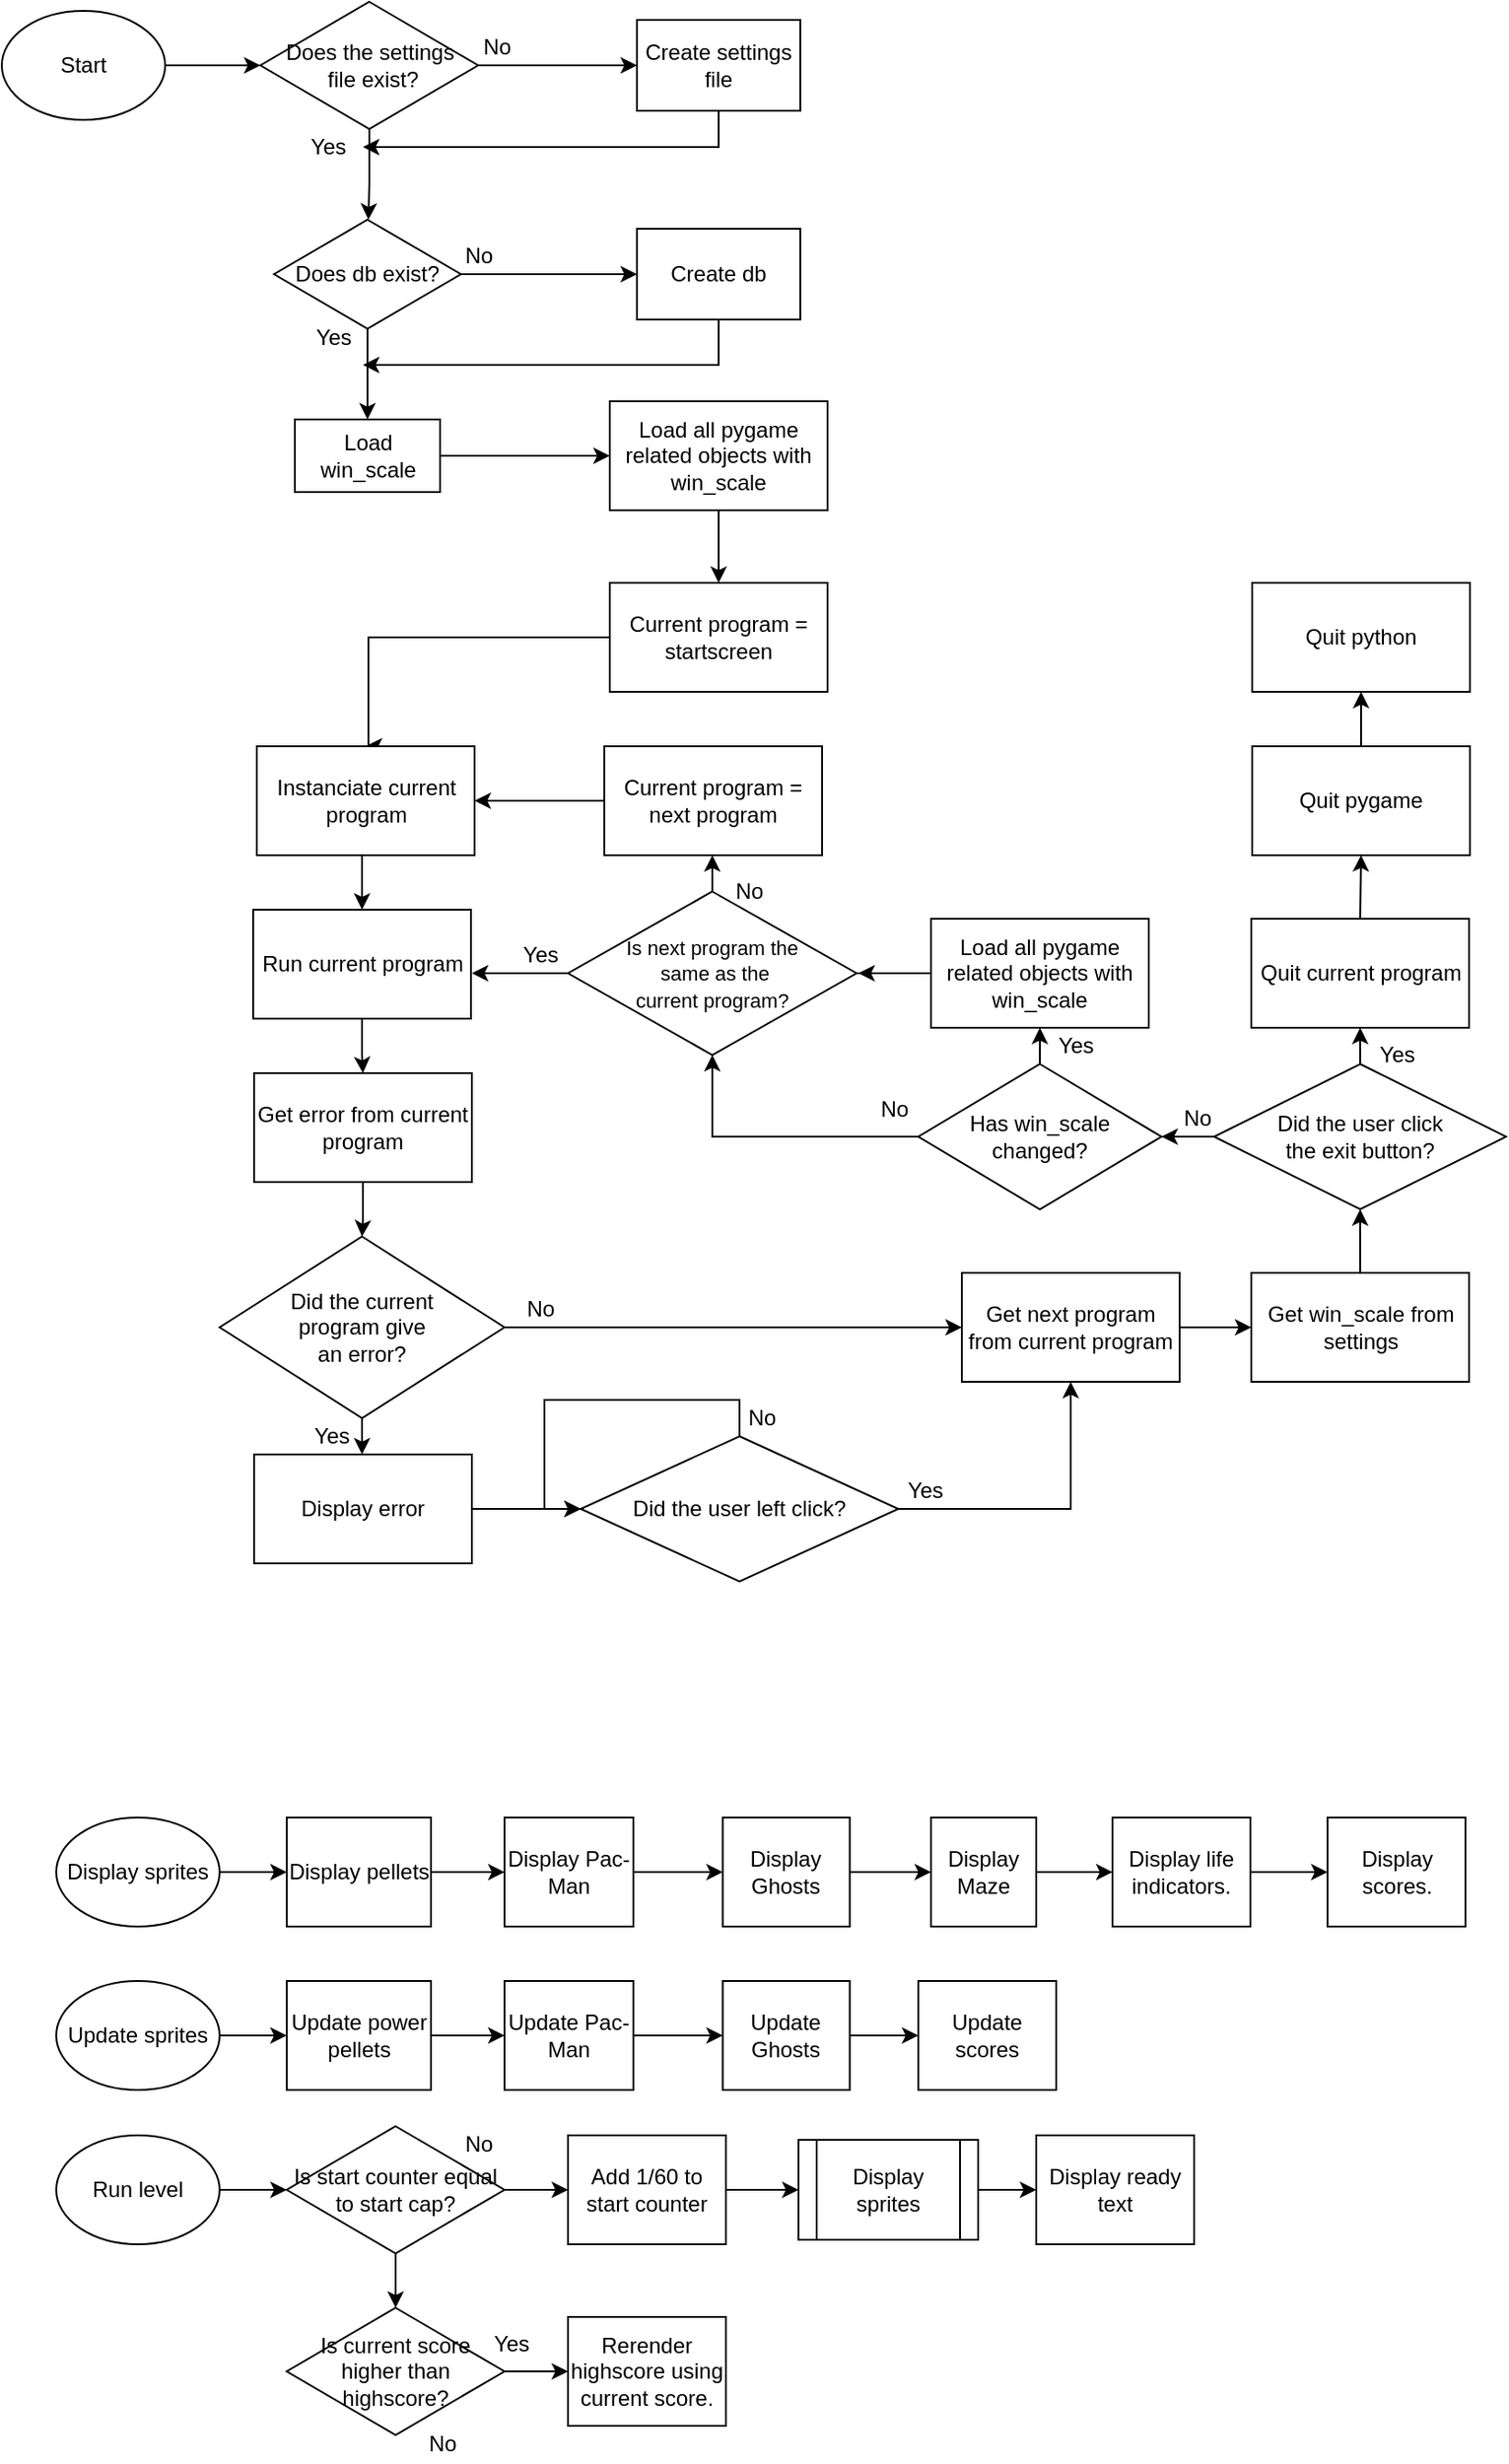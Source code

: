 <mxfile version="12.4.8" type="onedrive" pages="2"><diagram id="rfwkC02bc25yJzGMVfTT" name="Page-1"><mxGraphModel dx="1376" dy="1138" grid="1" gridSize="10" guides="1" tooltips="1" connect="1" arrows="1" fold="1" page="1" pageScale="1" pageWidth="850" pageHeight="1100" math="0" shadow="0"><root><mxCell id="0"/><mxCell id="1" parent="0"/><mxCell id="7Ns3Egv33IpEo0ZWfSHC-7" style="edgeStyle=orthogonalEdgeStyle;rounded=0;orthogonalLoop=1;jettySize=auto;html=1;exitX=0.5;exitY=1;exitDx=0;exitDy=0;" parent="1" source="7Ns3Egv33IpEo0ZWfSHC-1" edge="1"><mxGeometry relative="1" as="geometry"><mxPoint x="209" y="320" as="targetPoint"/><Array as="points"><mxPoint x="405" y="320"/></Array></mxGeometry></mxCell><mxCell id="7Ns3Egv33IpEo0ZWfSHC-1" value="Create db" style="rounded=0;whiteSpace=wrap;html=1;" parent="1" vertex="1"><mxGeometry x="360" y="245" width="90" height="50" as="geometry"/></mxCell><object label="" id="7Ns3Egv33IpEo0ZWfSHC-4"><mxCell style="edgeStyle=orthogonalEdgeStyle;rounded=0;orthogonalLoop=1;jettySize=auto;html=1;entryX=0;entryY=0.5;entryDx=0;entryDy=0;" parent="1" source="7Ns3Egv33IpEo0ZWfSHC-2" target="7Ns3Egv33IpEo0ZWfSHC-1" edge="1"><mxGeometry relative="1" as="geometry"><mxPoint x="309" y="270" as="targetPoint"/><Array as="points"><mxPoint x="354" y="270"/></Array></mxGeometry></mxCell></object><mxCell id="7Ns3Egv33IpEo0ZWfSHC-6" style="edgeStyle=orthogonalEdgeStyle;rounded=0;orthogonalLoop=1;jettySize=auto;html=1;entryX=0.5;entryY=0;entryDx=0;entryDy=0;" parent="1" source="7Ns3Egv33IpEo0ZWfSHC-2" target="7Ns3Egv33IpEo0ZWfSHC-20" edge="1"><mxGeometry relative="1" as="geometry"><mxPoint x="211.5" y="350" as="targetPoint"/></mxGeometry></mxCell><mxCell id="7Ns3Egv33IpEo0ZWfSHC-2" value="Does db exist?" style="rhombus;whiteSpace=wrap;html=1;" parent="1" vertex="1"><mxGeometry x="160" y="240" width="103" height="60" as="geometry"/></mxCell><mxCell id="7Ns3Egv33IpEo0ZWfSHC-15" style="edgeStyle=orthogonalEdgeStyle;rounded=0;orthogonalLoop=1;jettySize=auto;html=1;exitX=0.5;exitY=1;exitDx=0;exitDy=0;" parent="1" source="7Ns3Egv33IpEo0ZWfSHC-16" edge="1"><mxGeometry relative="1" as="geometry"><mxPoint x="209" y="200" as="targetPoint"/><Array as="points"><mxPoint x="405" y="200"/></Array></mxGeometry></mxCell><mxCell id="7Ns3Egv33IpEo0ZWfSHC-16" value="Create settings file" style="rounded=0;whiteSpace=wrap;html=1;" parent="1" vertex="1"><mxGeometry x="360" y="130" width="90" height="50" as="geometry"/></mxCell><object label="" id="7Ns3Egv33IpEo0ZWfSHC-17"><mxCell style="edgeStyle=orthogonalEdgeStyle;rounded=0;orthogonalLoop=1;jettySize=auto;html=1;entryX=0;entryY=0.5;entryDx=0;entryDy=0;" parent="1" source="7Ns3Egv33IpEo0ZWfSHC-19" target="7Ns3Egv33IpEo0ZWfSHC-16" edge="1"><mxGeometry relative="1" as="geometry"><mxPoint x="309" y="155" as="targetPoint"/><Array as="points"/></mxGeometry></mxCell></object><mxCell id="7Ns3Egv33IpEo0ZWfSHC-18" style="edgeStyle=orthogonalEdgeStyle;rounded=0;orthogonalLoop=1;jettySize=auto;html=1;" parent="1" source="7Ns3Egv33IpEo0ZWfSHC-19" edge="1"><mxGeometry relative="1" as="geometry"><mxPoint x="212" y="240" as="targetPoint"/><Array as="points"><mxPoint x="212" y="220"/><mxPoint x="212" y="220"/></Array></mxGeometry></mxCell><mxCell id="7Ns3Egv33IpEo0ZWfSHC-19" value="Does the settings&lt;br&gt;&amp;nbsp;file exist?" style="rhombus;whiteSpace=wrap;html=1;" parent="1" vertex="1"><mxGeometry x="152.5" y="120" width="120" height="70" as="geometry"/></mxCell><mxCell id="LpCBXgdf8nQ3OB-SnXye-2" style="edgeStyle=orthogonalEdgeStyle;rounded=0;orthogonalLoop=1;jettySize=auto;html=1;entryX=0;entryY=0.5;entryDx=0;entryDy=0;" parent="1" source="7Ns3Egv33IpEo0ZWfSHC-20" target="7Ns3Egv33IpEo0ZWfSHC-22" edge="1"><mxGeometry relative="1" as="geometry"/></mxCell><mxCell id="7Ns3Egv33IpEo0ZWfSHC-20" value="Load win_scale" style="rounded=0;whiteSpace=wrap;html=1;" parent="1" vertex="1"><mxGeometry x="171.5" y="350" width="80" height="40" as="geometry"/></mxCell><mxCell id="LpCBXgdf8nQ3OB-SnXye-80" style="edgeStyle=orthogonalEdgeStyle;rounded=0;orthogonalLoop=1;jettySize=auto;html=1;entryX=0.5;entryY=0;entryDx=0;entryDy=0;startArrow=none;startFill=0;endArrow=classic;endFill=1;strokeColor=#000000;" parent="1" source="7Ns3Egv33IpEo0ZWfSHC-22" target="LpCBXgdf8nQ3OB-SnXye-3" edge="1"><mxGeometry relative="1" as="geometry"/></mxCell><mxCell id="7Ns3Egv33IpEo0ZWfSHC-22" value="Load all pygame related objects with win_scale" style="rounded=0;whiteSpace=wrap;html=1;" parent="1" vertex="1"><mxGeometry x="345" y="340" width="120" height="60" as="geometry"/></mxCell><mxCell id="LpCBXgdf8nQ3OB-SnXye-7" style="edgeStyle=orthogonalEdgeStyle;rounded=0;orthogonalLoop=1;jettySize=auto;html=1;entryX=0.5;entryY=0;entryDx=0;entryDy=0;exitX=0.5;exitY=1;exitDx=0;exitDy=0;" parent="1" source="LpCBXgdf8nQ3OB-SnXye-14" target="LpCBXgdf8nQ3OB-SnXye-5" edge="1"><mxGeometry relative="1" as="geometry"><mxPoint x="209" y="600" as="sourcePoint"/></mxGeometry></mxCell><mxCell id="LpCBXgdf8nQ3OB-SnXye-18" style="edgeStyle=orthogonalEdgeStyle;rounded=0;orthogonalLoop=1;jettySize=auto;html=1;entryX=0.5;entryY=0;entryDx=0;entryDy=0;" parent="1" source="LpCBXgdf8nQ3OB-SnXye-3" target="LpCBXgdf8nQ3OB-SnXye-14" edge="1"><mxGeometry relative="1" as="geometry"><Array as="points"><mxPoint x="212" y="470"/></Array></mxGeometry></mxCell><mxCell id="LpCBXgdf8nQ3OB-SnXye-3" value="Current program = startscreen" style="rounded=0;whiteSpace=wrap;html=1;" parent="1" vertex="1"><mxGeometry x="345" y="440" width="120" height="60" as="geometry"/></mxCell><mxCell id="LpCBXgdf8nQ3OB-SnXye-23" style="edgeStyle=orthogonalEdgeStyle;rounded=0;orthogonalLoop=1;jettySize=auto;html=1;entryX=0.5;entryY=0;entryDx=0;entryDy=0;" parent="1" source="LpCBXgdf8nQ3OB-SnXye-5" target="LpCBXgdf8nQ3OB-SnXye-22" edge="1"><mxGeometry relative="1" as="geometry"/></mxCell><mxCell id="LpCBXgdf8nQ3OB-SnXye-5" value="Run current program" style="rounded=0;whiteSpace=wrap;html=1;" parent="1" vertex="1"><mxGeometry x="148.5" y="620" width="120" height="60" as="geometry"/></mxCell><mxCell id="LpCBXgdf8nQ3OB-SnXye-66" style="edgeStyle=orthogonalEdgeStyle;rounded=0;orthogonalLoop=1;jettySize=auto;html=1;entryX=0;entryY=0.5;entryDx=0;entryDy=0;" parent="1" source="LpCBXgdf8nQ3OB-SnXye-6" target="LpCBXgdf8nQ3OB-SnXye-65" edge="1"><mxGeometry relative="1" as="geometry"/></mxCell><mxCell id="LpCBXgdf8nQ3OB-SnXye-6" value="Get next program from current program" style="rounded=0;whiteSpace=wrap;html=1;" parent="1" vertex="1"><mxGeometry x="539" y="820" width="120" height="60" as="geometry"/></mxCell><mxCell id="LpCBXgdf8nQ3OB-SnXye-43" style="edgeStyle=orthogonalEdgeStyle;rounded=0;orthogonalLoop=1;jettySize=auto;html=1;" parent="1" source="LpCBXgdf8nQ3OB-SnXye-9" edge="1"><mxGeometry relative="1" as="geometry"><mxPoint x="269" y="655" as="targetPoint"/><Array as="points"><mxPoint x="599" y="655"/></Array></mxGeometry></mxCell><mxCell id="LpCBXgdf8nQ3OB-SnXye-44" style="edgeStyle=orthogonalEdgeStyle;rounded=0;orthogonalLoop=1;jettySize=auto;html=1;entryX=0.5;entryY=1;entryDx=0;entryDy=0;" parent="1" source="LpCBXgdf8nQ3OB-SnXye-9" target="LpCBXgdf8nQ3OB-SnXye-13" edge="1"><mxGeometry relative="1" as="geometry"/></mxCell><mxCell id="LpCBXgdf8nQ3OB-SnXye-9" value="&lt;font style=&quot;font-size: 11px&quot;&gt;Is next program&amp;nbsp;the&lt;br&gt;&amp;nbsp;same as the &lt;br&gt;current program?&lt;/font&gt;" style="rhombus;whiteSpace=wrap;html=1;" parent="1" vertex="1"><mxGeometry x="322" y="610" width="159" height="90" as="geometry"/></mxCell><mxCell id="LpCBXgdf8nQ3OB-SnXye-48" style="edgeStyle=orthogonalEdgeStyle;rounded=0;orthogonalLoop=1;jettySize=auto;html=1;entryX=1;entryY=0.5;entryDx=0;entryDy=0;" parent="1" source="LpCBXgdf8nQ3OB-SnXye-13" target="LpCBXgdf8nQ3OB-SnXye-14" edge="1"><mxGeometry relative="1" as="geometry"><Array as="points"><mxPoint x="402" y="560"/><mxPoint x="402" y="560"/></Array></mxGeometry></mxCell><mxCell id="LpCBXgdf8nQ3OB-SnXye-13" value="Current program = next program" style="rounded=0;whiteSpace=wrap;html=1;" parent="1" vertex="1"><mxGeometry x="342" y="530" width="120" height="60" as="geometry"/></mxCell><mxCell id="LpCBXgdf8nQ3OB-SnXye-14" value="Instanciate current program" style="rounded=0;whiteSpace=wrap;html=1;" parent="1" vertex="1"><mxGeometry x="150.5" y="530" width="120" height="60" as="geometry"/></mxCell><mxCell id="LpCBXgdf8nQ3OB-SnXye-25" style="edgeStyle=orthogonalEdgeStyle;rounded=0;orthogonalLoop=1;jettySize=auto;html=1;entryX=0.5;entryY=0;entryDx=0;entryDy=0;" parent="1" source="LpCBXgdf8nQ3OB-SnXye-22" target="LpCBXgdf8nQ3OB-SnXye-24" edge="1"><mxGeometry relative="1" as="geometry"/></mxCell><mxCell id="LpCBXgdf8nQ3OB-SnXye-22" value="Get error from current program" style="rounded=0;whiteSpace=wrap;html=1;" parent="1" vertex="1"><mxGeometry x="149" y="710" width="120" height="60" as="geometry"/></mxCell><mxCell id="LpCBXgdf8nQ3OB-SnXye-32" style="edgeStyle=orthogonalEdgeStyle;rounded=0;orthogonalLoop=1;jettySize=auto;html=1;entryX=0.5;entryY=0;entryDx=0;entryDy=0;" parent="1" source="LpCBXgdf8nQ3OB-SnXye-24" target="LpCBXgdf8nQ3OB-SnXye-27" edge="1"><mxGeometry relative="1" as="geometry"/></mxCell><mxCell id="LpCBXgdf8nQ3OB-SnXye-36" style="edgeStyle=orthogonalEdgeStyle;rounded=0;orthogonalLoop=1;jettySize=auto;html=1;entryX=0;entryY=0.5;entryDx=0;entryDy=0;" parent="1" source="LpCBXgdf8nQ3OB-SnXye-24" target="LpCBXgdf8nQ3OB-SnXye-6" edge="1"><mxGeometry relative="1" as="geometry"/></mxCell><mxCell id="LpCBXgdf8nQ3OB-SnXye-24" value="Did the current &lt;br&gt;program give &lt;br&gt;an error?" style="rhombus;whiteSpace=wrap;html=1;" parent="1" vertex="1"><mxGeometry x="130" y="800" width="157" height="100" as="geometry"/></mxCell><mxCell id="LpCBXgdf8nQ3OB-SnXye-34" style="edgeStyle=orthogonalEdgeStyle;rounded=0;orthogonalLoop=1;jettySize=auto;html=1;entryX=0;entryY=0.5;entryDx=0;entryDy=0;" parent="1" source="LpCBXgdf8nQ3OB-SnXye-27" target="LpCBXgdf8nQ3OB-SnXye-28" edge="1"><mxGeometry relative="1" as="geometry"/></mxCell><mxCell id="LpCBXgdf8nQ3OB-SnXye-27" value="Display error" style="rounded=0;whiteSpace=wrap;html=1;" parent="1" vertex="1"><mxGeometry x="149" y="920" width="120" height="60" as="geometry"/></mxCell><mxCell id="LpCBXgdf8nQ3OB-SnXye-35" style="edgeStyle=orthogonalEdgeStyle;rounded=0;orthogonalLoop=1;jettySize=auto;html=1;entryX=0.5;entryY=1;entryDx=0;entryDy=0;" parent="1" source="LpCBXgdf8nQ3OB-SnXye-28" target="LpCBXgdf8nQ3OB-SnXye-6" edge="1"><mxGeometry relative="1" as="geometry"/></mxCell><mxCell id="LpCBXgdf8nQ3OB-SnXye-28" value="Did the user left click?" style="rhombus;whiteSpace=wrap;html=1;" parent="1" vertex="1"><mxGeometry x="329" y="910" width="175" height="80" as="geometry"/></mxCell><mxCell id="LpCBXgdf8nQ3OB-SnXye-49" style="edgeStyle=orthogonalEdgeStyle;rounded=0;orthogonalLoop=1;jettySize=auto;html=1;entryX=0;entryY=0.5;entryDx=0;entryDy=0;" parent="1" source="LpCBXgdf8nQ3OB-SnXye-28" target="LpCBXgdf8nQ3OB-SnXye-28" edge="1"><mxGeometry relative="1" as="geometry"><Array as="points"><mxPoint x="417" y="890"/><mxPoint x="309" y="890"/><mxPoint x="309" y="950"/></Array></mxGeometry></mxCell><mxCell id="LpCBXgdf8nQ3OB-SnXye-50" value="No" style="text;html=1;strokeColor=none;fillColor=none;align=center;verticalAlign=middle;whiteSpace=wrap;rounded=0;" parent="1" vertex="1"><mxGeometry x="287" y="830" width="40" height="20" as="geometry"/></mxCell><mxCell id="LpCBXgdf8nQ3OB-SnXye-51" value="No" style="text;html=1;strokeColor=none;fillColor=none;align=center;verticalAlign=middle;whiteSpace=wrap;rounded=0;" parent="1" vertex="1"><mxGeometry x="409" y="890" width="40" height="20" as="geometry"/></mxCell><mxCell id="LpCBXgdf8nQ3OB-SnXye-52" value="No" style="text;html=1;strokeColor=none;fillColor=none;align=center;verticalAlign=middle;whiteSpace=wrap;rounded=0;" parent="1" vertex="1"><mxGeometry x="402" y="600" width="40" height="20" as="geometry"/></mxCell><mxCell id="LpCBXgdf8nQ3OB-SnXye-53" value="Yes" style="text;html=1;strokeColor=none;fillColor=none;align=center;verticalAlign=middle;whiteSpace=wrap;rounded=0;" parent="1" vertex="1"><mxGeometry x="287" y="635" width="40" height="20" as="geometry"/></mxCell><mxCell id="LpCBXgdf8nQ3OB-SnXye-54" value="Yes" style="text;html=1;strokeColor=none;fillColor=none;align=center;verticalAlign=middle;whiteSpace=wrap;rounded=0;" parent="1" vertex="1"><mxGeometry x="499" y="930" width="40" height="20" as="geometry"/></mxCell><mxCell id="LpCBXgdf8nQ3OB-SnXye-55" value="Yes" style="text;html=1;strokeColor=none;fillColor=none;align=center;verticalAlign=middle;whiteSpace=wrap;rounded=0;" parent="1" vertex="1"><mxGeometry x="171.5" y="900" width="40" height="20" as="geometry"/></mxCell><mxCell id="LpCBXgdf8nQ3OB-SnXye-58" value="No" style="text;html=1;strokeColor=none;fillColor=none;align=center;verticalAlign=middle;whiteSpace=wrap;rounded=0;" parent="1" vertex="1"><mxGeometry x="252.5" y="250" width="40" height="20" as="geometry"/></mxCell><mxCell id="LpCBXgdf8nQ3OB-SnXye-59" value="No" style="text;html=1;strokeColor=none;fillColor=none;align=center;verticalAlign=middle;whiteSpace=wrap;rounded=0;" parent="1" vertex="1"><mxGeometry x="263" y="135" width="40" height="20" as="geometry"/></mxCell><mxCell id="LpCBXgdf8nQ3OB-SnXye-60" value="Yes" style="text;html=1;strokeColor=none;fillColor=none;align=center;verticalAlign=middle;whiteSpace=wrap;rounded=0;" parent="1" vertex="1"><mxGeometry x="172.5" y="295" width="40" height="20" as="geometry"/></mxCell><mxCell id="LpCBXgdf8nQ3OB-SnXye-61" value="Yes" style="text;html=1;strokeColor=none;fillColor=none;align=center;verticalAlign=middle;whiteSpace=wrap;rounded=0;" parent="1" vertex="1"><mxGeometry x="169.5" y="190" width="40" height="20" as="geometry"/></mxCell><mxCell id="_hWxl1S0wbk_S62gNRfU-2" style="edgeStyle=orthogonalEdgeStyle;rounded=0;orthogonalLoop=1;jettySize=auto;html=1;entryX=0.5;entryY=1;entryDx=0;entryDy=0;startArrow=none;startFill=0;endArrow=classic;endFill=1;strokeColor=#000000;" parent="1" source="LpCBXgdf8nQ3OB-SnXye-65" target="_hWxl1S0wbk_S62gNRfU-1" edge="1"><mxGeometry relative="1" as="geometry"/></mxCell><mxCell id="LpCBXgdf8nQ3OB-SnXye-65" value="Get win_scale from settings" style="rounded=0;whiteSpace=wrap;html=1;" parent="1" vertex="1"><mxGeometry x="698.5" y="820" width="120" height="60" as="geometry"/></mxCell><mxCell id="LpCBXgdf8nQ3OB-SnXye-73" style="edgeStyle=orthogonalEdgeStyle;rounded=0;orthogonalLoop=1;jettySize=auto;html=1;entryX=0.5;entryY=1;entryDx=0;entryDy=0;startArrow=none;startFill=0;endArrow=classic;endFill=1;strokeColor=#000000;" parent="1" source="LpCBXgdf8nQ3OB-SnXye-68" target="LpCBXgdf8nQ3OB-SnXye-9" edge="1"><mxGeometry relative="1" as="geometry"/></mxCell><mxCell id="LpCBXgdf8nQ3OB-SnXye-68" value="Has win_scale &lt;br&gt;changed?" style="rhombus;whiteSpace=wrap;html=1;" parent="1" vertex="1"><mxGeometry x="515" y="705" width="134" height="80" as="geometry"/></mxCell><mxCell id="LpCBXgdf8nQ3OB-SnXye-72" style="edgeStyle=orthogonalEdgeStyle;rounded=0;orthogonalLoop=1;jettySize=auto;html=1;startArrow=none;startFill=0;endArrow=classic;endFill=1;strokeColor=#000000;" parent="1" source="LpCBXgdf8nQ3OB-SnXye-70" edge="1"><mxGeometry relative="1" as="geometry"><mxPoint x="482" y="655" as="targetPoint"/></mxGeometry></mxCell><mxCell id="LpCBXgdf8nQ3OB-SnXye-70" value="Load all pygame related objects with win_scale" style="rounded=0;whiteSpace=wrap;html=1;" parent="1" vertex="1"><mxGeometry x="522" y="625" width="120" height="60" as="geometry"/></mxCell><mxCell id="LpCBXgdf8nQ3OB-SnXye-74" value="Yes" style="text;html=1;strokeColor=none;fillColor=none;align=center;verticalAlign=middle;whiteSpace=wrap;rounded=0;" parent="1" vertex="1"><mxGeometry x="582" y="685" width="40" height="20" as="geometry"/></mxCell><mxCell id="LpCBXgdf8nQ3OB-SnXye-75" value="No" style="text;html=1;strokeColor=none;fillColor=none;align=center;verticalAlign=middle;whiteSpace=wrap;rounded=0;" parent="1" vertex="1"><mxGeometry x="482" y="720" width="40" height="20" as="geometry"/></mxCell><mxCell id="LpCBXgdf8nQ3OB-SnXye-78" value="" style="endArrow=classic;html=1;strokeColor=#000000;entryX=0.5;entryY=1;entryDx=0;entryDy=0;exitX=0.5;exitY=0;exitDx=0;exitDy=0;" parent="1" source="LpCBXgdf8nQ3OB-SnXye-68" target="LpCBXgdf8nQ3OB-SnXye-70" edge="1"><mxGeometry width="50" height="50" relative="1" as="geometry"><mxPoint x="-68" y="1060" as="sourcePoint"/><mxPoint x="-18" y="1010" as="targetPoint"/></mxGeometry></mxCell><mxCell id="LpCBXgdf8nQ3OB-SnXye-82" style="edgeStyle=orthogonalEdgeStyle;rounded=0;orthogonalLoop=1;jettySize=auto;html=1;startArrow=none;startFill=0;endArrow=classic;endFill=1;strokeColor=#000000;entryX=0;entryY=0.5;entryDx=0;entryDy=0;" parent="1" source="LpCBXgdf8nQ3OB-SnXye-81" target="7Ns3Egv33IpEo0ZWfSHC-19" edge="1"><mxGeometry relative="1" as="geometry"><mxPoint x="150" y="155" as="targetPoint"/></mxGeometry></mxCell><mxCell id="LpCBXgdf8nQ3OB-SnXye-81" value="Start" style="ellipse;whiteSpace=wrap;html=1;" parent="1" vertex="1"><mxGeometry x="10" y="125" width="90" height="60" as="geometry"/></mxCell><mxCell id="_hWxl1S0wbk_S62gNRfU-6" style="edgeStyle=orthogonalEdgeStyle;rounded=0;orthogonalLoop=1;jettySize=auto;html=1;entryX=1;entryY=0.5;entryDx=0;entryDy=0;startArrow=none;startFill=0;endArrow=classic;endFill=1;strokeColor=#000000;" parent="1" source="_hWxl1S0wbk_S62gNRfU-1" target="LpCBXgdf8nQ3OB-SnXye-68" edge="1"><mxGeometry relative="1" as="geometry"/></mxCell><mxCell id="_hWxl1S0wbk_S62gNRfU-8" style="edgeStyle=orthogonalEdgeStyle;rounded=0;orthogonalLoop=1;jettySize=auto;html=1;exitX=0.5;exitY=0;exitDx=0;exitDy=0;entryX=0.5;entryY=1;entryDx=0;entryDy=0;startArrow=none;startFill=0;endArrow=classic;endFill=1;strokeColor=#000000;" parent="1" source="_hWxl1S0wbk_S62gNRfU-1" target="_hWxl1S0wbk_S62gNRfU-7" edge="1"><mxGeometry relative="1" as="geometry"/></mxCell><mxCell id="_hWxl1S0wbk_S62gNRfU-1" value="Did the user click &lt;br&gt;the exit button?" style="rhombus;whiteSpace=wrap;html=1;" parent="1" vertex="1"><mxGeometry x="678" y="705" width="161" height="80" as="geometry"/></mxCell><mxCell id="_hWxl1S0wbk_S62gNRfU-4" value="Yes" style="text;html=1;strokeColor=none;fillColor=none;align=center;verticalAlign=middle;whiteSpace=wrap;rounded=0;" parent="1" vertex="1"><mxGeometry x="758.5" y="690" width="40" height="20" as="geometry"/></mxCell><mxCell id="_hWxl1S0wbk_S62gNRfU-5" value="No" style="text;html=1;strokeColor=none;fillColor=none;align=center;verticalAlign=middle;whiteSpace=wrap;rounded=0;" parent="1" vertex="1"><mxGeometry x="649" y="725" width="40" height="20" as="geometry"/></mxCell><mxCell id="_hWxl1S0wbk_S62gNRfU-11" style="edgeStyle=orthogonalEdgeStyle;rounded=0;orthogonalLoop=1;jettySize=auto;html=1;exitX=0.5;exitY=0;exitDx=0;exitDy=0;entryX=0.5;entryY=1;entryDx=0;entryDy=0;startArrow=none;startFill=0;endArrow=classic;endFill=1;strokeColor=#000000;" parent="1" source="_hWxl1S0wbk_S62gNRfU-7" target="_hWxl1S0wbk_S62gNRfU-9" edge="1"><mxGeometry relative="1" as="geometry"/></mxCell><mxCell id="_hWxl1S0wbk_S62gNRfU-7" value="Quit current program" style="rounded=0;whiteSpace=wrap;html=1;" parent="1" vertex="1"><mxGeometry x="698.5" y="625" width="120" height="60" as="geometry"/></mxCell><mxCell id="_hWxl1S0wbk_S62gNRfU-12" style="edgeStyle=orthogonalEdgeStyle;rounded=0;orthogonalLoop=1;jettySize=auto;html=1;exitX=0.5;exitY=0;exitDx=0;exitDy=0;entryX=0.5;entryY=1;entryDx=0;entryDy=0;startArrow=none;startFill=0;endArrow=classic;endFill=1;strokeColor=#000000;" parent="1" source="_hWxl1S0wbk_S62gNRfU-9" target="_hWxl1S0wbk_S62gNRfU-10" edge="1"><mxGeometry relative="1" as="geometry"/></mxCell><mxCell id="_hWxl1S0wbk_S62gNRfU-9" value="Quit pygame" style="rounded=0;whiteSpace=wrap;html=1;" parent="1" vertex="1"><mxGeometry x="699" y="530" width="120" height="60" as="geometry"/></mxCell><mxCell id="_hWxl1S0wbk_S62gNRfU-10" value="Quit python" style="rounded=0;whiteSpace=wrap;html=1;" parent="1" vertex="1"><mxGeometry x="699" y="440" width="120" height="60" as="geometry"/></mxCell><mxCell id="odD5H04liAaKYqmZyW23-3" style="edgeStyle=orthogonalEdgeStyle;rounded=0;orthogonalLoop=1;jettySize=auto;html=1;entryX=0;entryY=0.5;entryDx=0;entryDy=0;" edge="1" parent="1" source="odD5H04liAaKYqmZyW23-1" target="odD5H04liAaKYqmZyW23-2"><mxGeometry relative="1" as="geometry"/></mxCell><mxCell id="odD5H04liAaKYqmZyW23-1" value="Run level" style="ellipse;whiteSpace=wrap;html=1;direction=west;" vertex="1" parent="1"><mxGeometry x="40" y="1295" width="90" height="60" as="geometry"/></mxCell><mxCell id="odD5H04liAaKYqmZyW23-28" style="edgeStyle=orthogonalEdgeStyle;rounded=0;orthogonalLoop=1;jettySize=auto;html=1;entryX=0;entryY=0.5;entryDx=0;entryDy=0;" edge="1" parent="1" source="odD5H04liAaKYqmZyW23-2" target="odD5H04liAaKYqmZyW23-4"><mxGeometry relative="1" as="geometry"/></mxCell><mxCell id="odD5H04liAaKYqmZyW23-40" style="edgeStyle=orthogonalEdgeStyle;rounded=0;orthogonalLoop=1;jettySize=auto;html=1;" edge="1" parent="1" source="odD5H04liAaKYqmZyW23-2"><mxGeometry relative="1" as="geometry"><mxPoint x="227" y="1390" as="targetPoint"/></mxGeometry></mxCell><mxCell id="odD5H04liAaKYqmZyW23-2" value="Is start counter equal to start cap?" style="rhombus;whiteSpace=wrap;html=1;" vertex="1" parent="1"><mxGeometry x="167" y="1290" width="120" height="70" as="geometry"/></mxCell><mxCell id="odD5H04liAaKYqmZyW23-74" style="edgeStyle=orthogonalEdgeStyle;rounded=0;orthogonalLoop=1;jettySize=auto;html=1;entryX=0;entryY=0.5;entryDx=0;entryDy=0;" edge="1" parent="1" source="odD5H04liAaKYqmZyW23-4" target="odD5H04liAaKYqmZyW23-71"><mxGeometry relative="1" as="geometry"/></mxCell><mxCell id="odD5H04liAaKYqmZyW23-4" value="Add 1/60 to start counter" style="rounded=0;whiteSpace=wrap;html=1;" vertex="1" parent="1"><mxGeometry x="322" y="1295" width="87" height="60" as="geometry"/></mxCell><mxCell id="odD5H04liAaKYqmZyW23-33" value="Display ready text" style="rounded=0;whiteSpace=wrap;html=1;" vertex="1" parent="1"><mxGeometry x="580" y="1295" width="87" height="60" as="geometry"/></mxCell><mxCell id="odD5H04liAaKYqmZyW23-9" style="edgeStyle=orthogonalEdgeStyle;rounded=0;orthogonalLoop=1;jettySize=auto;html=1;entryX=0;entryY=0.5;entryDx=0;entryDy=0;" edge="1" parent="1" source="odD5H04liAaKYqmZyW23-6" target="odD5H04liAaKYqmZyW23-8"><mxGeometry relative="1" as="geometry"/></mxCell><mxCell id="odD5H04liAaKYqmZyW23-6" value="Display pellets" style="rounded=0;whiteSpace=wrap;html=1;" vertex="1" parent="1"><mxGeometry x="167" y="1120" width="79.5" height="60" as="geometry"/></mxCell><mxCell id="odD5H04liAaKYqmZyW23-11" style="edgeStyle=orthogonalEdgeStyle;rounded=0;orthogonalLoop=1;jettySize=auto;html=1;entryX=0;entryY=0.5;entryDx=0;entryDy=0;" edge="1" parent="1" source="odD5H04liAaKYqmZyW23-8" target="odD5H04liAaKYqmZyW23-10"><mxGeometry relative="1" as="geometry"/></mxCell><mxCell id="odD5H04liAaKYqmZyW23-8" value="Display Pac-Man" style="rounded=0;whiteSpace=wrap;html=1;" vertex="1" parent="1"><mxGeometry x="287" y="1120" width="71" height="60" as="geometry"/></mxCell><mxCell id="odD5H04liAaKYqmZyW23-22" style="edgeStyle=orthogonalEdgeStyle;rounded=0;orthogonalLoop=1;jettySize=auto;html=1;entryX=0;entryY=0.5;entryDx=0;entryDy=0;" edge="1" parent="1" source="odD5H04liAaKYqmZyW23-10" target="odD5H04liAaKYqmZyW23-19"><mxGeometry relative="1" as="geometry"/></mxCell><mxCell id="odD5H04liAaKYqmZyW23-10" value="Display Ghosts" style="rounded=0;whiteSpace=wrap;html=1;" vertex="1" parent="1"><mxGeometry x="407.25" y="1120" width="70" height="60" as="geometry"/></mxCell><mxCell id="odD5H04liAaKYqmZyW23-54" style="edgeStyle=orthogonalEdgeStyle;rounded=0;orthogonalLoop=1;jettySize=auto;html=1;entryX=0;entryY=0.5;entryDx=0;entryDy=0;" edge="1" parent="1" source="odD5H04liAaKYqmZyW23-19" target="odD5H04liAaKYqmZyW23-35"><mxGeometry relative="1" as="geometry"/></mxCell><mxCell id="odD5H04liAaKYqmZyW23-19" value="Display Maze" style="rounded=0;whiteSpace=wrap;html=1;" vertex="1" parent="1"><mxGeometry x="522" y="1120" width="58" height="60" as="geometry"/></mxCell><mxCell id="odD5H04liAaKYqmZyW23-39" value="" style="edgeStyle=orthogonalEdgeStyle;rounded=0;orthogonalLoop=1;jettySize=auto;html=1;" edge="1" parent="1" source="odD5H04liAaKYqmZyW23-35" target="odD5H04liAaKYqmZyW23-38"><mxGeometry relative="1" as="geometry"/></mxCell><mxCell id="odD5H04liAaKYqmZyW23-35" value="Display life indicators." style="rounded=0;whiteSpace=wrap;html=1;" vertex="1" parent="1"><mxGeometry x="622" y="1120" width="76" height="60" as="geometry"/></mxCell><mxCell id="odD5H04liAaKYqmZyW23-38" value="Display scores." style="rounded=0;whiteSpace=wrap;html=1;" vertex="1" parent="1"><mxGeometry x="740.5" y="1120" width="76" height="60" as="geometry"/></mxCell><mxCell id="odD5H04liAaKYqmZyW23-25" value="No" style="text;html=1;strokeColor=none;fillColor=none;align=center;verticalAlign=middle;whiteSpace=wrap;rounded=0;" vertex="1" parent="1"><mxGeometry x="252.5" y="1290" width="40" height="20" as="geometry"/></mxCell><mxCell id="odD5H04liAaKYqmZyW23-29" style="edgeStyle=orthogonalEdgeStyle;rounded=0;orthogonalLoop=1;jettySize=auto;html=1;entryX=0;entryY=0.5;entryDx=0;entryDy=0;" edge="1" parent="1" source="odD5H04liAaKYqmZyW23-26" target="odD5H04liAaKYqmZyW23-6"><mxGeometry relative="1" as="geometry"/></mxCell><mxCell id="odD5H04liAaKYqmZyW23-26" value="Display sprites" style="ellipse;whiteSpace=wrap;html=1;direction=west;" vertex="1" parent="1"><mxGeometry x="40" y="1120" width="90" height="60" as="geometry"/></mxCell><mxCell id="odD5H04liAaKYqmZyW23-47" style="edgeStyle=orthogonalEdgeStyle;rounded=0;orthogonalLoop=1;jettySize=auto;html=1;entryX=0;entryY=0.5;entryDx=0;entryDy=0;" edge="1" parent="1" source="odD5H04liAaKYqmZyW23-41" target="odD5H04liAaKYqmZyW23-46"><mxGeometry relative="1" as="geometry"/></mxCell><mxCell id="odD5H04liAaKYqmZyW23-41" value="Is current score higher than highscore?" style="rhombus;whiteSpace=wrap;html=1;" vertex="1" parent="1"><mxGeometry x="167" y="1390" width="120" height="70" as="geometry"/></mxCell><mxCell id="odD5H04liAaKYqmZyW23-44" value="No" style="text;html=1;strokeColor=none;fillColor=none;align=center;verticalAlign=middle;whiteSpace=wrap;rounded=0;" vertex="1" parent="1"><mxGeometry x="232.5" y="1455" width="40" height="20" as="geometry"/></mxCell><mxCell id="odD5H04liAaKYqmZyW23-45" value="Yes" style="text;html=1;strokeColor=none;fillColor=none;align=center;verticalAlign=middle;whiteSpace=wrap;rounded=0;" vertex="1" parent="1"><mxGeometry x="270.5" y="1400" width="40" height="20" as="geometry"/></mxCell><mxCell id="odD5H04liAaKYqmZyW23-46" value="Rerender highscore using current score." style="rounded=0;whiteSpace=wrap;html=1;" vertex="1" parent="1"><mxGeometry x="322" y="1395" width="87" height="60" as="geometry"/></mxCell><mxCell id="odD5H04liAaKYqmZyW23-68" style="edgeStyle=orthogonalEdgeStyle;rounded=0;orthogonalLoop=1;jettySize=auto;html=1;entryX=0;entryY=0.5;entryDx=0;entryDy=0;" edge="1" parent="1" source="odD5H04liAaKYqmZyW23-55" target="odD5H04liAaKYqmZyW23-58"><mxGeometry relative="1" as="geometry"/></mxCell><mxCell id="odD5H04liAaKYqmZyW23-55" value="Update sprites" style="ellipse;whiteSpace=wrap;html=1;direction=west;" vertex="1" parent="1"><mxGeometry x="40" y="1210" width="90" height="60" as="geometry"/></mxCell><mxCell id="odD5H04liAaKYqmZyW23-57" style="edgeStyle=orthogonalEdgeStyle;rounded=0;orthogonalLoop=1;jettySize=auto;html=1;entryX=0;entryY=0.5;entryDx=0;entryDy=0;" edge="1" source="odD5H04liAaKYqmZyW23-58" target="odD5H04liAaKYqmZyW23-60" parent="1"><mxGeometry relative="1" as="geometry"/></mxCell><mxCell id="odD5H04liAaKYqmZyW23-58" value="Update power pellets" style="rounded=0;whiteSpace=wrap;html=1;" vertex="1" parent="1"><mxGeometry x="167" y="1210" width="79.5" height="60" as="geometry"/></mxCell><mxCell id="odD5H04liAaKYqmZyW23-59" style="edgeStyle=orthogonalEdgeStyle;rounded=0;orthogonalLoop=1;jettySize=auto;html=1;entryX=0;entryY=0.5;entryDx=0;entryDy=0;" edge="1" source="odD5H04liAaKYqmZyW23-60" target="odD5H04liAaKYqmZyW23-62" parent="1"><mxGeometry relative="1" as="geometry"/></mxCell><mxCell id="odD5H04liAaKYqmZyW23-60" value="Update Pac-Man" style="rounded=0;whiteSpace=wrap;html=1;" vertex="1" parent="1"><mxGeometry x="287" y="1210" width="71" height="60" as="geometry"/></mxCell><mxCell id="odD5H04liAaKYqmZyW23-70" style="edgeStyle=orthogonalEdgeStyle;rounded=0;orthogonalLoop=1;jettySize=auto;html=1;entryX=0;entryY=0.5;entryDx=0;entryDy=0;" edge="1" parent="1" source="odD5H04liAaKYqmZyW23-62" target="odD5H04liAaKYqmZyW23-67"><mxGeometry relative="1" as="geometry"/></mxCell><mxCell id="odD5H04liAaKYqmZyW23-62" value="Update Ghosts" style="rounded=0;whiteSpace=wrap;html=1;" vertex="1" parent="1"><mxGeometry x="407.25" y="1210" width="70" height="60" as="geometry"/></mxCell><mxCell id="odD5H04liAaKYqmZyW23-67" value="Update scores" style="rounded=0;whiteSpace=wrap;html=1;" vertex="1" parent="1"><mxGeometry x="515" y="1210" width="76" height="60" as="geometry"/></mxCell><mxCell id="odD5H04liAaKYqmZyW23-75" style="edgeStyle=orthogonalEdgeStyle;rounded=0;orthogonalLoop=1;jettySize=auto;html=1;entryX=0;entryY=0.5;entryDx=0;entryDy=0;" edge="1" parent="1" source="odD5H04liAaKYqmZyW23-71" target="odD5H04liAaKYqmZyW23-33"><mxGeometry relative="1" as="geometry"/></mxCell><mxCell id="odD5H04liAaKYqmZyW23-71" value="&lt;span style=&quot;white-space: normal&quot;&gt;Display sprites&lt;/span&gt;" style="shape=process;whiteSpace=wrap;html=1;backgroundOutline=1;" vertex="1" parent="1"><mxGeometry x="449" y="1297.5" width="99" height="55" as="geometry"/></mxCell></root></mxGraphModel></diagram><diagram id="f4M3nmm3zz1X3KQ1bEyY" name="Page-2"><mxGraphModel dx="1408" dy="786" grid="1" gridSize="10" guides="1" tooltips="1" connect="1" arrows="1" fold="1" page="1" pageScale="1" pageWidth="850" pageHeight="1100" math="0" shadow="0"><root><mxCell id="fxkSrmrJ_r6RXl7bhUYu-0"/><mxCell id="fxkSrmrJ_r6RXl7bhUYu-1" parent="fxkSrmrJ_r6RXl7bhUYu-0"/></root></mxGraphModel></diagram></mxfile>